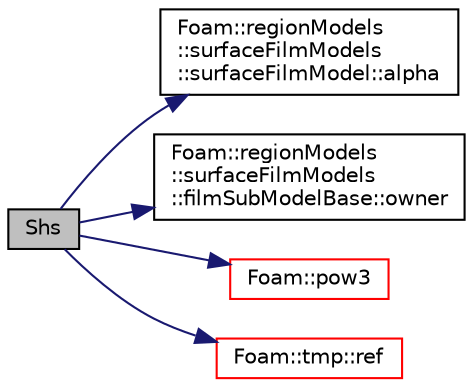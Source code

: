 digraph "Shs"
{
  bgcolor="transparent";
  edge [fontname="Helvetica",fontsize="10",labelfontname="Helvetica",labelfontsize="10"];
  node [fontname="Helvetica",fontsize="10",shape=record];
  rankdir="LR";
  Node1 [label="Shs",height=0.2,width=0.4,color="black", fillcolor="grey75", style="filled", fontcolor="black"];
  Node1 -> Node2 [color="midnightblue",fontsize="10",style="solid",fontname="Helvetica"];
  Node2 [label="Foam::regionModels\l::surfaceFilmModels\l::surfaceFilmModel::alpha",height=0.2,width=0.4,color="black",URL="$a02552.html#a998b6620c2d2a310ca6c1a8992cf0ac5",tooltip="Return the film coverage, 1 = covered, 0 = uncovered / []. "];
  Node1 -> Node3 [color="midnightblue",fontsize="10",style="solid",fontname="Helvetica"];
  Node3 [label="Foam::regionModels\l::surfaceFilmModels\l::filmSubModelBase::owner",height=0.2,width=0.4,color="black",URL="$a00798.html#a1dc2bddde79e05299749056dbc1802b5",tooltip="Return const access to the owner surface film model. "];
  Node1 -> Node4 [color="midnightblue",fontsize="10",style="solid",fontname="Helvetica"];
  Node4 [label="Foam::pow3",height=0.2,width=0.4,color="red",URL="$a10974.html#a2e8f5d970ee4fb466536c3c46bae91fe"];
  Node1 -> Node5 [color="midnightblue",fontsize="10",style="solid",fontname="Helvetica"];
  Node5 [label="Foam::tmp::ref",height=0.2,width=0.4,color="red",URL="$a02695.html#a355da090b61b5b48e7435dec5942b7e9",tooltip="Return non-const reference or generate a fatal error. "];
}
